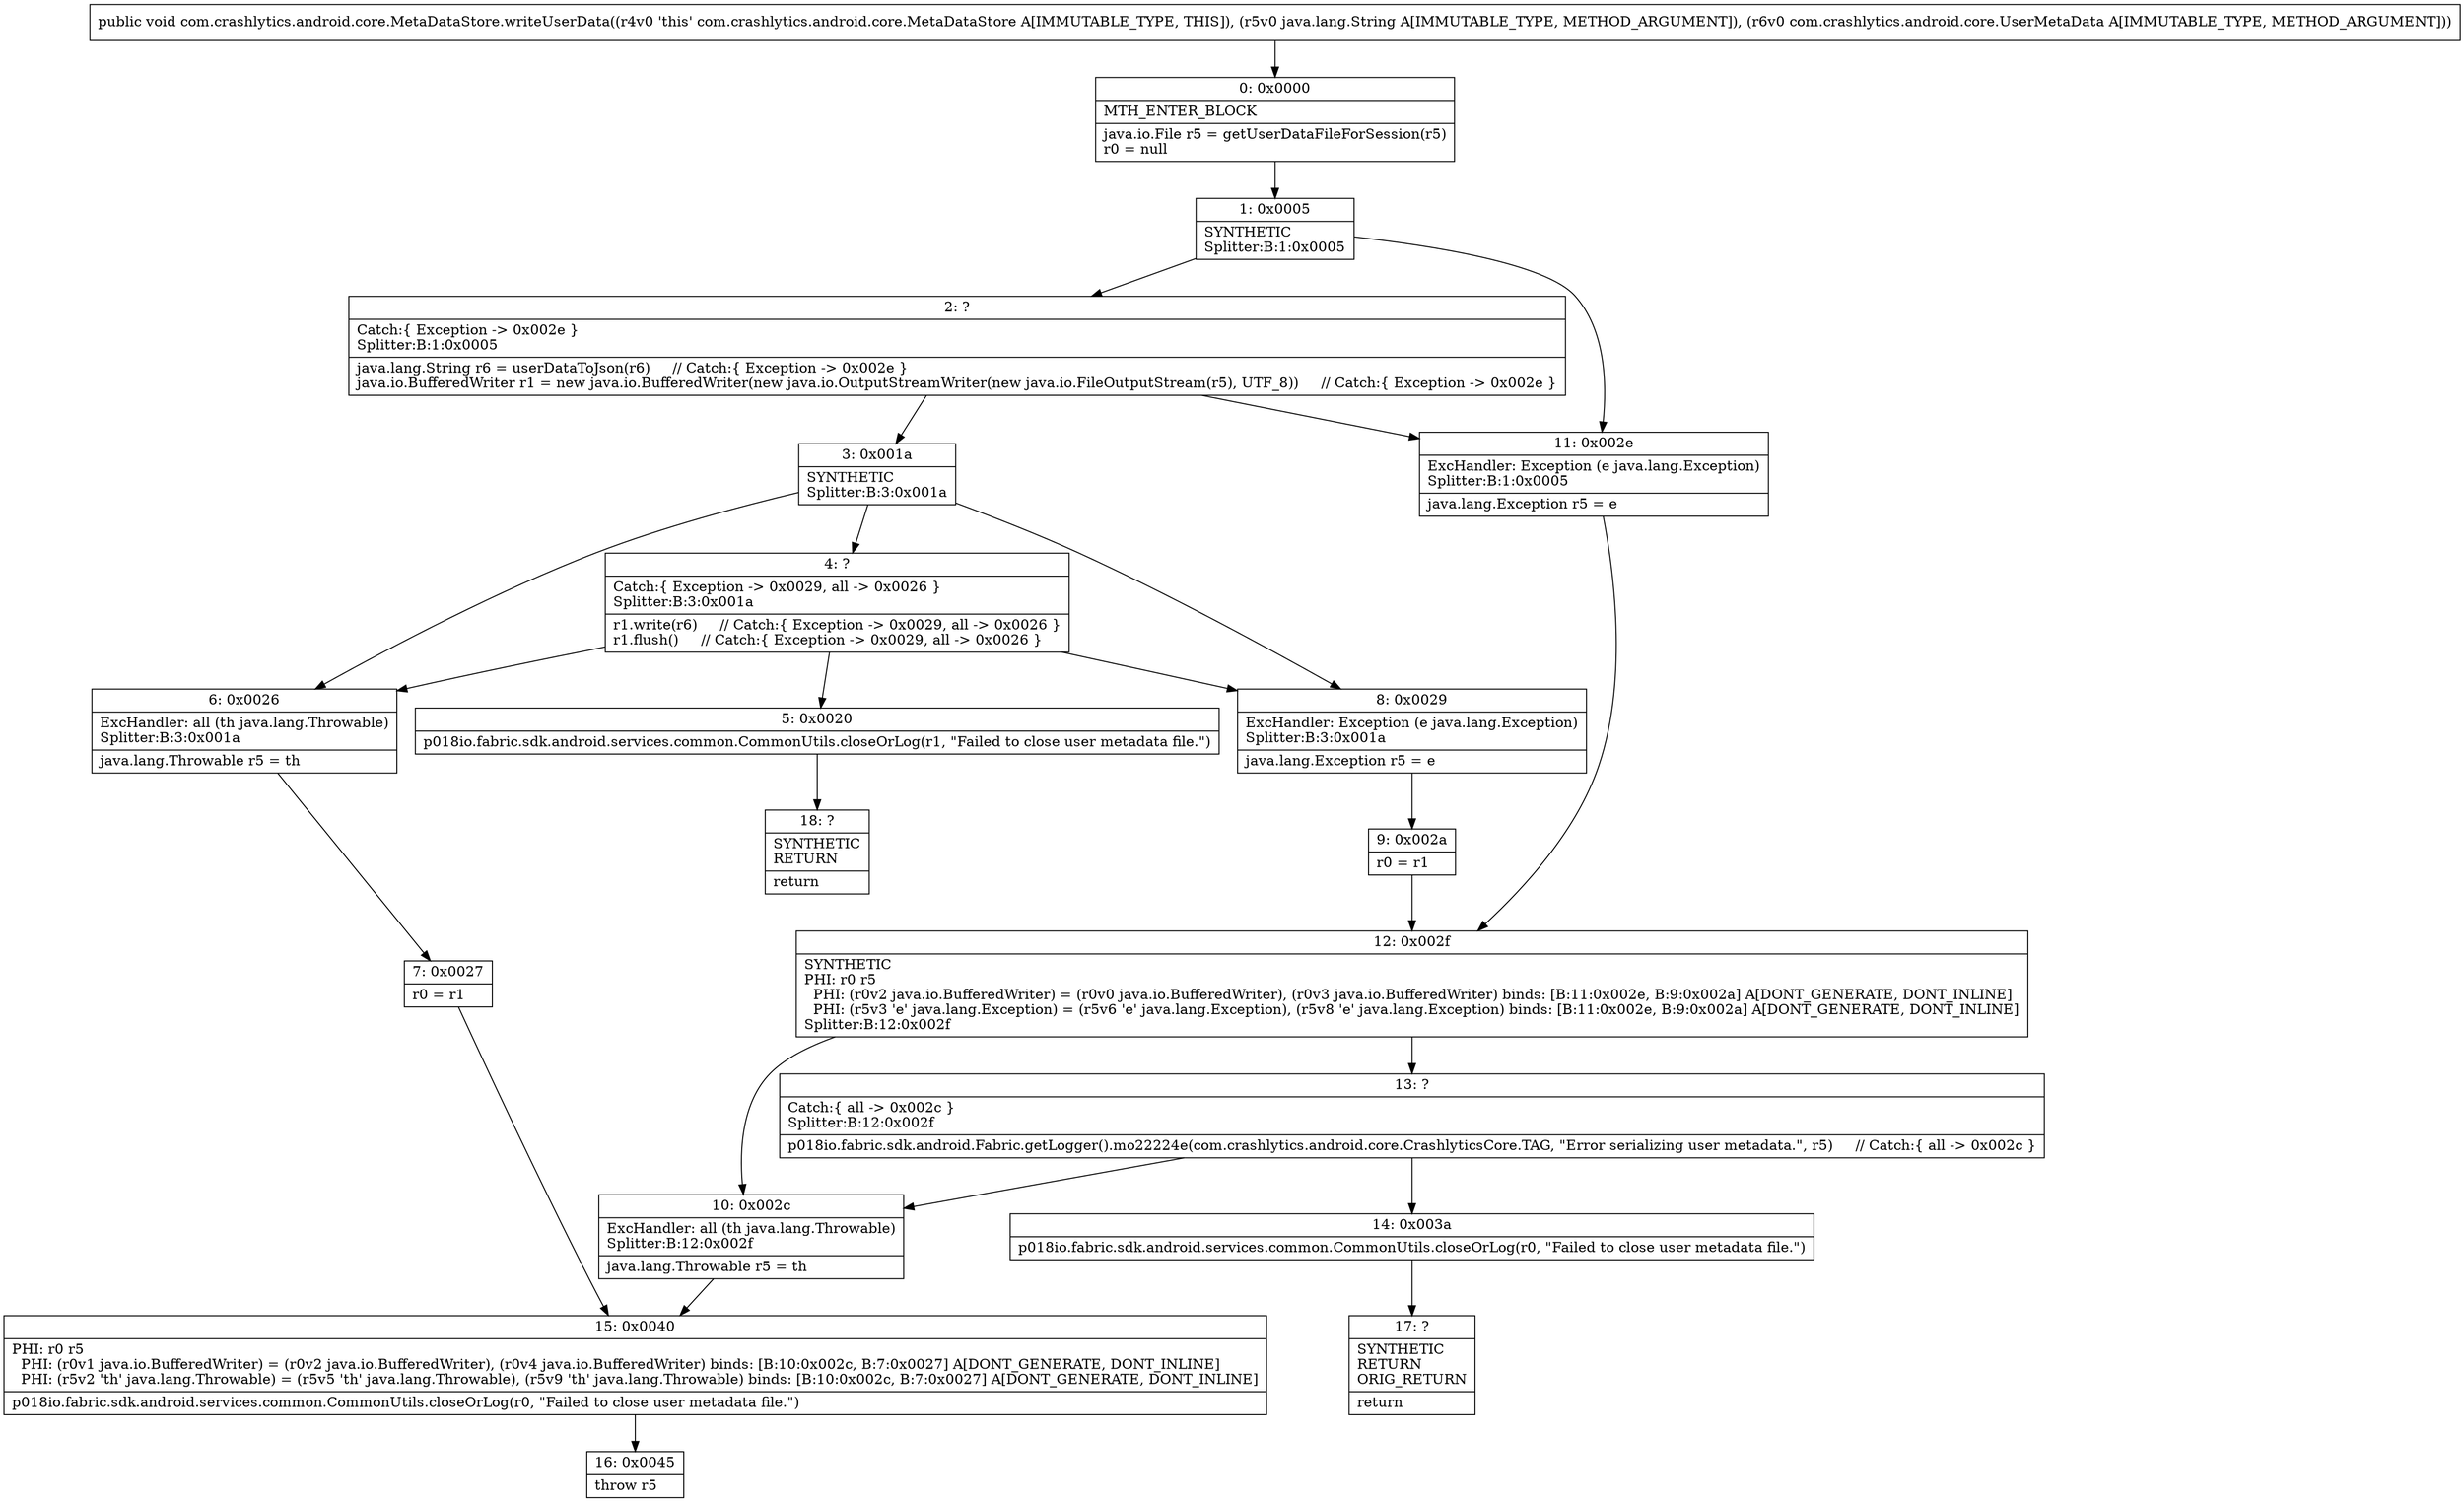 digraph "CFG forcom.crashlytics.android.core.MetaDataStore.writeUserData(Ljava\/lang\/String;Lcom\/crashlytics\/android\/core\/UserMetaData;)V" {
Node_0 [shape=record,label="{0\:\ 0x0000|MTH_ENTER_BLOCK\l|java.io.File r5 = getUserDataFileForSession(r5)\lr0 = null\l}"];
Node_1 [shape=record,label="{1\:\ 0x0005|SYNTHETIC\lSplitter:B:1:0x0005\l}"];
Node_2 [shape=record,label="{2\:\ ?|Catch:\{ Exception \-\> 0x002e \}\lSplitter:B:1:0x0005\l|java.lang.String r6 = userDataToJson(r6)     \/\/ Catch:\{ Exception \-\> 0x002e \}\ljava.io.BufferedWriter r1 = new java.io.BufferedWriter(new java.io.OutputStreamWriter(new java.io.FileOutputStream(r5), UTF_8))     \/\/ Catch:\{ Exception \-\> 0x002e \}\l}"];
Node_3 [shape=record,label="{3\:\ 0x001a|SYNTHETIC\lSplitter:B:3:0x001a\l}"];
Node_4 [shape=record,label="{4\:\ ?|Catch:\{ Exception \-\> 0x0029, all \-\> 0x0026 \}\lSplitter:B:3:0x001a\l|r1.write(r6)     \/\/ Catch:\{ Exception \-\> 0x0029, all \-\> 0x0026 \}\lr1.flush()     \/\/ Catch:\{ Exception \-\> 0x0029, all \-\> 0x0026 \}\l}"];
Node_5 [shape=record,label="{5\:\ 0x0020|p018io.fabric.sdk.android.services.common.CommonUtils.closeOrLog(r1, \"Failed to close user metadata file.\")\l}"];
Node_6 [shape=record,label="{6\:\ 0x0026|ExcHandler: all (th java.lang.Throwable)\lSplitter:B:3:0x001a\l|java.lang.Throwable r5 = th\l}"];
Node_7 [shape=record,label="{7\:\ 0x0027|r0 = r1\l}"];
Node_8 [shape=record,label="{8\:\ 0x0029|ExcHandler: Exception (e java.lang.Exception)\lSplitter:B:3:0x001a\l|java.lang.Exception r5 = e\l}"];
Node_9 [shape=record,label="{9\:\ 0x002a|r0 = r1\l}"];
Node_10 [shape=record,label="{10\:\ 0x002c|ExcHandler: all (th java.lang.Throwable)\lSplitter:B:12:0x002f\l|java.lang.Throwable r5 = th\l}"];
Node_11 [shape=record,label="{11\:\ 0x002e|ExcHandler: Exception (e java.lang.Exception)\lSplitter:B:1:0x0005\l|java.lang.Exception r5 = e\l}"];
Node_12 [shape=record,label="{12\:\ 0x002f|SYNTHETIC\lPHI: r0 r5 \l  PHI: (r0v2 java.io.BufferedWriter) = (r0v0 java.io.BufferedWriter), (r0v3 java.io.BufferedWriter) binds: [B:11:0x002e, B:9:0x002a] A[DONT_GENERATE, DONT_INLINE]\l  PHI: (r5v3 'e' java.lang.Exception) = (r5v6 'e' java.lang.Exception), (r5v8 'e' java.lang.Exception) binds: [B:11:0x002e, B:9:0x002a] A[DONT_GENERATE, DONT_INLINE]\lSplitter:B:12:0x002f\l}"];
Node_13 [shape=record,label="{13\:\ ?|Catch:\{ all \-\> 0x002c \}\lSplitter:B:12:0x002f\l|p018io.fabric.sdk.android.Fabric.getLogger().mo22224e(com.crashlytics.android.core.CrashlyticsCore.TAG, \"Error serializing user metadata.\", r5)     \/\/ Catch:\{ all \-\> 0x002c \}\l}"];
Node_14 [shape=record,label="{14\:\ 0x003a|p018io.fabric.sdk.android.services.common.CommonUtils.closeOrLog(r0, \"Failed to close user metadata file.\")\l}"];
Node_15 [shape=record,label="{15\:\ 0x0040|PHI: r0 r5 \l  PHI: (r0v1 java.io.BufferedWriter) = (r0v2 java.io.BufferedWriter), (r0v4 java.io.BufferedWriter) binds: [B:10:0x002c, B:7:0x0027] A[DONT_GENERATE, DONT_INLINE]\l  PHI: (r5v2 'th' java.lang.Throwable) = (r5v5 'th' java.lang.Throwable), (r5v9 'th' java.lang.Throwable) binds: [B:10:0x002c, B:7:0x0027] A[DONT_GENERATE, DONT_INLINE]\l|p018io.fabric.sdk.android.services.common.CommonUtils.closeOrLog(r0, \"Failed to close user metadata file.\")\l}"];
Node_16 [shape=record,label="{16\:\ 0x0045|throw r5\l}"];
Node_17 [shape=record,label="{17\:\ ?|SYNTHETIC\lRETURN\lORIG_RETURN\l|return\l}"];
Node_18 [shape=record,label="{18\:\ ?|SYNTHETIC\lRETURN\l|return\l}"];
MethodNode[shape=record,label="{public void com.crashlytics.android.core.MetaDataStore.writeUserData((r4v0 'this' com.crashlytics.android.core.MetaDataStore A[IMMUTABLE_TYPE, THIS]), (r5v0 java.lang.String A[IMMUTABLE_TYPE, METHOD_ARGUMENT]), (r6v0 com.crashlytics.android.core.UserMetaData A[IMMUTABLE_TYPE, METHOD_ARGUMENT])) }"];
MethodNode -> Node_0;
Node_0 -> Node_1;
Node_1 -> Node_2;
Node_1 -> Node_11;
Node_2 -> Node_3;
Node_2 -> Node_11;
Node_3 -> Node_4;
Node_3 -> Node_8;
Node_3 -> Node_6;
Node_4 -> Node_5;
Node_4 -> Node_8;
Node_4 -> Node_6;
Node_5 -> Node_18;
Node_6 -> Node_7;
Node_7 -> Node_15;
Node_8 -> Node_9;
Node_9 -> Node_12;
Node_10 -> Node_15;
Node_11 -> Node_12;
Node_12 -> Node_13;
Node_12 -> Node_10;
Node_13 -> Node_14;
Node_13 -> Node_10;
Node_14 -> Node_17;
Node_15 -> Node_16;
}

